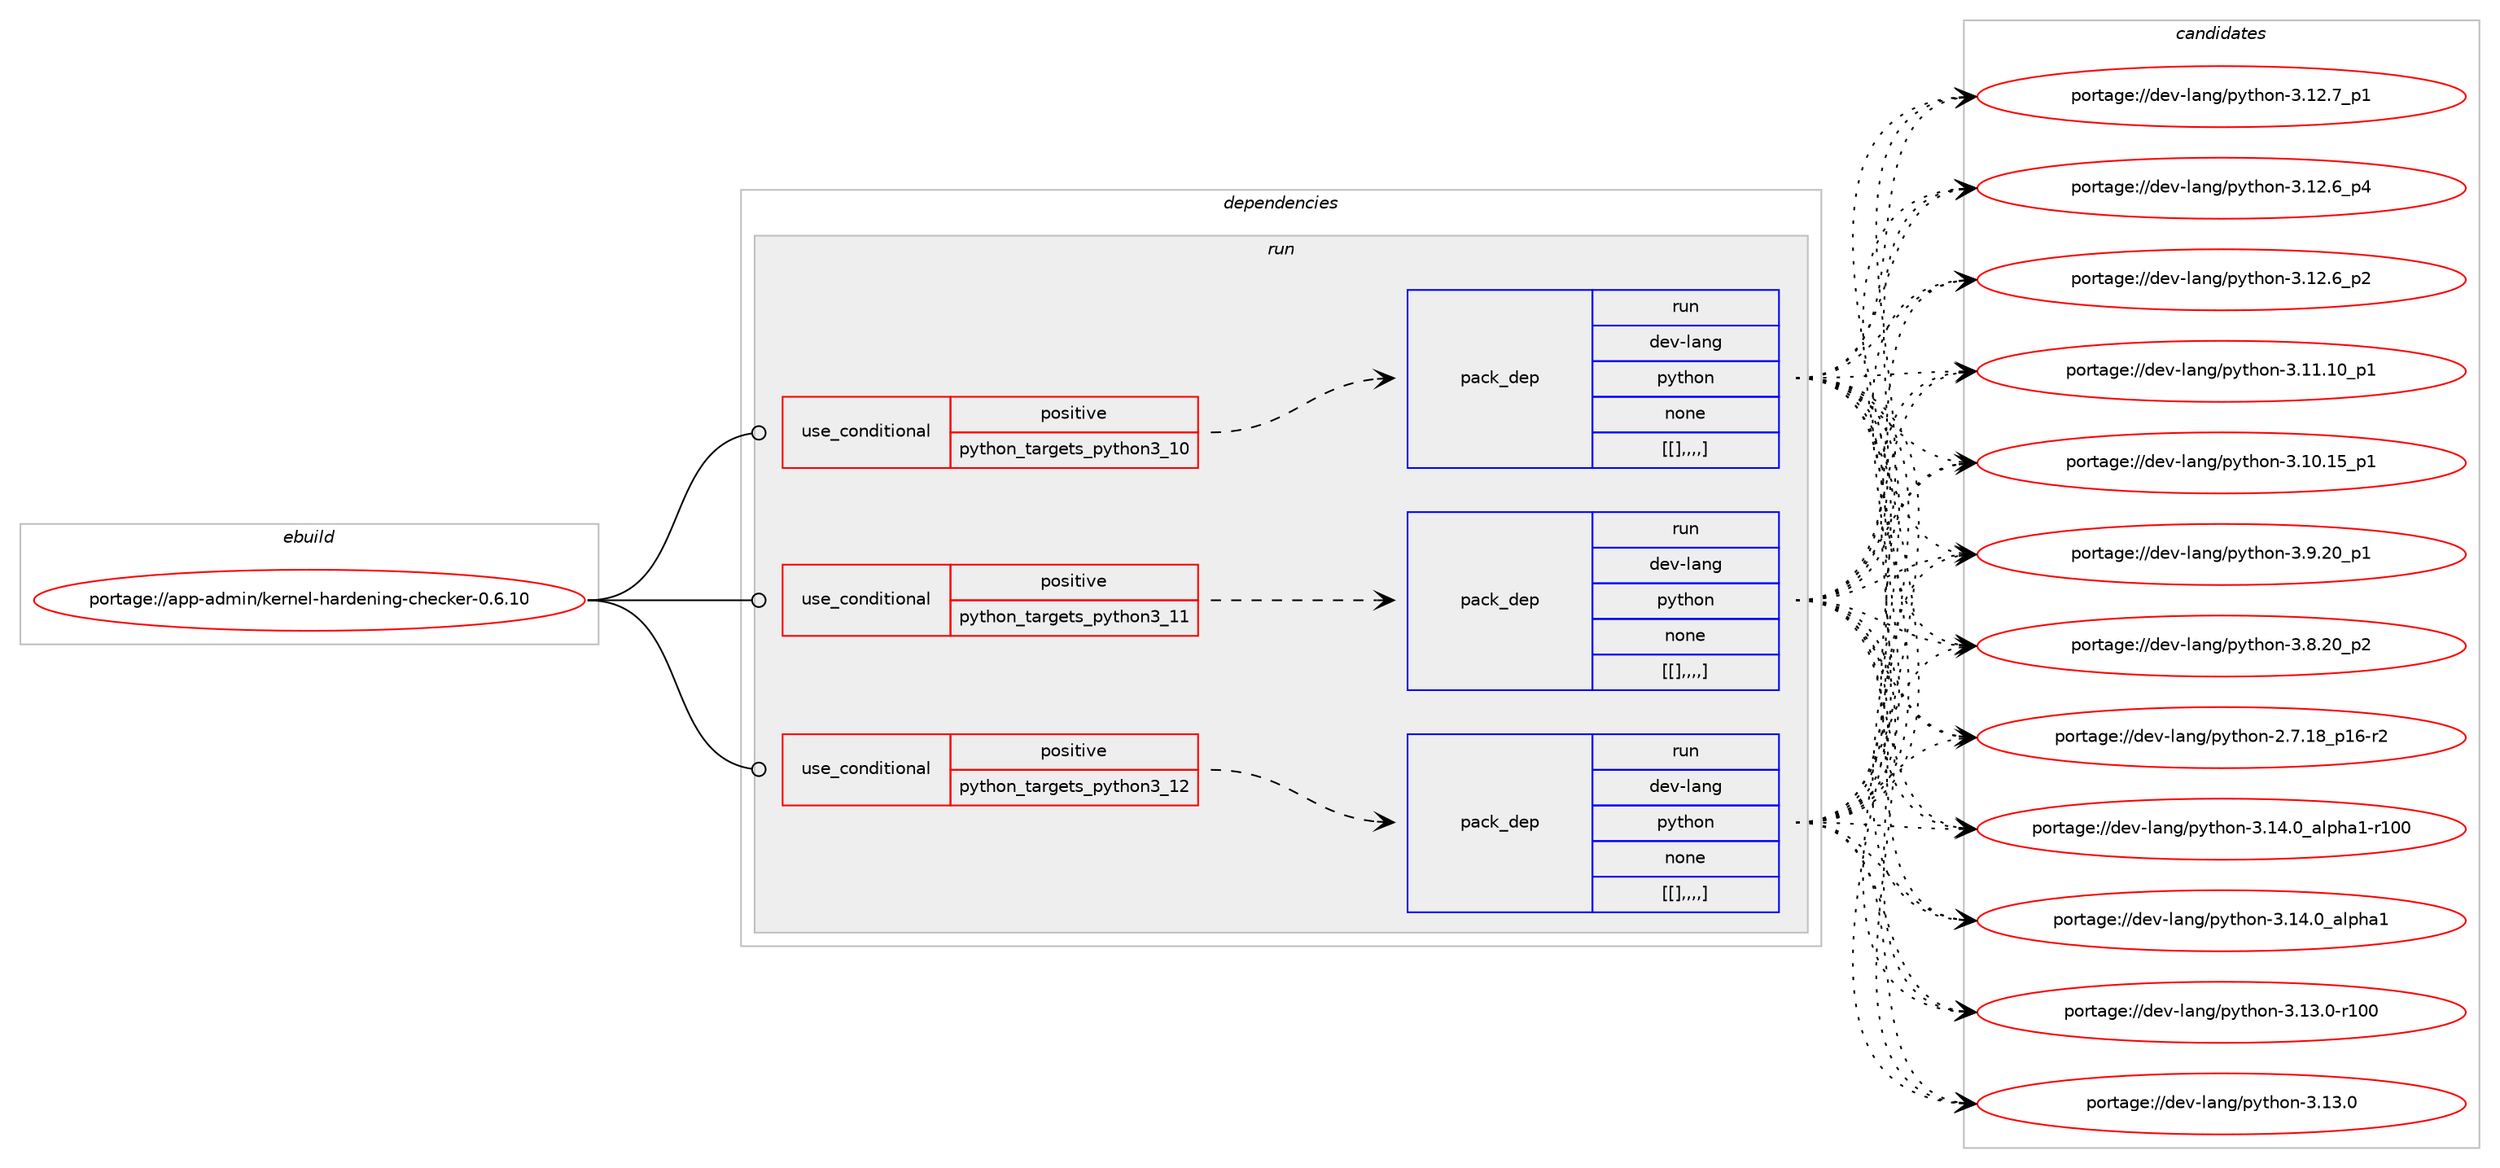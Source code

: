 digraph prolog {

# *************
# Graph options
# *************

newrank=true;
concentrate=true;
compound=true;
graph [rankdir=LR,fontname=Helvetica,fontsize=10,ranksep=1.5];#, ranksep=2.5, nodesep=0.2];
edge  [arrowhead=vee];
node  [fontname=Helvetica,fontsize=10];

# **********
# The ebuild
# **********

subgraph cluster_leftcol {
color=gray;
label=<<i>ebuild</i>>;
id [label="portage://app-admin/kernel-hardening-checker-0.6.10", color=red, width=4, href="../app-admin/kernel-hardening-checker-0.6.10.svg"];
}

# ****************
# The dependencies
# ****************

subgraph cluster_midcol {
color=gray;
label=<<i>dependencies</i>>;
subgraph cluster_compile {
fillcolor="#eeeeee";
style=filled;
label=<<i>compile</i>>;
}
subgraph cluster_compileandrun {
fillcolor="#eeeeee";
style=filled;
label=<<i>compile and run</i>>;
}
subgraph cluster_run {
fillcolor="#eeeeee";
style=filled;
label=<<i>run</i>>;
subgraph cond483 {
dependency2338 [label=<<TABLE BORDER="0" CELLBORDER="1" CELLSPACING="0" CELLPADDING="4"><TR><TD ROWSPAN="3" CELLPADDING="10">use_conditional</TD></TR><TR><TD>positive</TD></TR><TR><TD>python_targets_python3_10</TD></TR></TABLE>>, shape=none, color=red];
subgraph pack1861 {
dependency2356 [label=<<TABLE BORDER="0" CELLBORDER="1" CELLSPACING="0" CELLPADDING="4" WIDTH="220"><TR><TD ROWSPAN="6" CELLPADDING="30">pack_dep</TD></TR><TR><TD WIDTH="110">run</TD></TR><TR><TD>dev-lang</TD></TR><TR><TD>python</TD></TR><TR><TD>none</TD></TR><TR><TD>[[],,,,]</TD></TR></TABLE>>, shape=none, color=blue];
}
dependency2338:e -> dependency2356:w [weight=20,style="dashed",arrowhead="vee"];
}
id:e -> dependency2338:w [weight=20,style="solid",arrowhead="odot"];
subgraph cond492 {
dependency2381 [label=<<TABLE BORDER="0" CELLBORDER="1" CELLSPACING="0" CELLPADDING="4"><TR><TD ROWSPAN="3" CELLPADDING="10">use_conditional</TD></TR><TR><TD>positive</TD></TR><TR><TD>python_targets_python3_11</TD></TR></TABLE>>, shape=none, color=red];
subgraph pack1892 {
dependency2401 [label=<<TABLE BORDER="0" CELLBORDER="1" CELLSPACING="0" CELLPADDING="4" WIDTH="220"><TR><TD ROWSPAN="6" CELLPADDING="30">pack_dep</TD></TR><TR><TD WIDTH="110">run</TD></TR><TR><TD>dev-lang</TD></TR><TR><TD>python</TD></TR><TR><TD>none</TD></TR><TR><TD>[[],,,,]</TD></TR></TABLE>>, shape=none, color=blue];
}
dependency2381:e -> dependency2401:w [weight=20,style="dashed",arrowhead="vee"];
}
id:e -> dependency2381:w [weight=20,style="solid",arrowhead="odot"];
subgraph cond508 {
dependency2429 [label=<<TABLE BORDER="0" CELLBORDER="1" CELLSPACING="0" CELLPADDING="4"><TR><TD ROWSPAN="3" CELLPADDING="10">use_conditional</TD></TR><TR><TD>positive</TD></TR><TR><TD>python_targets_python3_12</TD></TR></TABLE>>, shape=none, color=red];
subgraph pack1922 {
dependency2433 [label=<<TABLE BORDER="0" CELLBORDER="1" CELLSPACING="0" CELLPADDING="4" WIDTH="220"><TR><TD ROWSPAN="6" CELLPADDING="30">pack_dep</TD></TR><TR><TD WIDTH="110">run</TD></TR><TR><TD>dev-lang</TD></TR><TR><TD>python</TD></TR><TR><TD>none</TD></TR><TR><TD>[[],,,,]</TD></TR></TABLE>>, shape=none, color=blue];
}
dependency2429:e -> dependency2433:w [weight=20,style="dashed",arrowhead="vee"];
}
id:e -> dependency2429:w [weight=20,style="solid",arrowhead="odot"];
}
}

# **************
# The candidates
# **************

subgraph cluster_choices {
rank=same;
color=gray;
label=<<i>candidates</i>>;

subgraph choice1632 {
color=black;
nodesep=1;
choice100101118451089711010347112121116104111110455146495246489597108112104974945114494848 [label="portage://dev-lang/python-3.14.0_alpha1-r100", color=red, width=4,href="../dev-lang/python-3.14.0_alpha1-r100.svg"];
choice1001011184510897110103471121211161041111104551464952464895971081121049749 [label="portage://dev-lang/python-3.14.0_alpha1", color=red, width=4,href="../dev-lang/python-3.14.0_alpha1.svg"];
choice1001011184510897110103471121211161041111104551464951464845114494848 [label="portage://dev-lang/python-3.13.0-r100", color=red, width=4,href="../dev-lang/python-3.13.0-r100.svg"];
choice10010111845108971101034711212111610411111045514649514648 [label="portage://dev-lang/python-3.13.0", color=red, width=4,href="../dev-lang/python-3.13.0.svg"];
choice100101118451089711010347112121116104111110455146495046559511249 [label="portage://dev-lang/python-3.12.7_p1", color=red, width=4,href="../dev-lang/python-3.12.7_p1.svg"];
choice100101118451089711010347112121116104111110455146495046549511252 [label="portage://dev-lang/python-3.12.6_p4", color=red, width=4,href="../dev-lang/python-3.12.6_p4.svg"];
choice100101118451089711010347112121116104111110455146495046549511250 [label="portage://dev-lang/python-3.12.6_p2", color=red, width=4,href="../dev-lang/python-3.12.6_p2.svg"];
choice10010111845108971101034711212111610411111045514649494649489511249 [label="portage://dev-lang/python-3.11.10_p1", color=red, width=4,href="../dev-lang/python-3.11.10_p1.svg"];
choice10010111845108971101034711212111610411111045514649484649539511249 [label="portage://dev-lang/python-3.10.15_p1", color=red, width=4,href="../dev-lang/python-3.10.15_p1.svg"];
choice100101118451089711010347112121116104111110455146574650489511249 [label="portage://dev-lang/python-3.9.20_p1", color=red, width=4,href="../dev-lang/python-3.9.20_p1.svg"];
choice100101118451089711010347112121116104111110455146564650489511250 [label="portage://dev-lang/python-3.8.20_p2", color=red, width=4,href="../dev-lang/python-3.8.20_p2.svg"];
choice100101118451089711010347112121116104111110455046554649569511249544511450 [label="portage://dev-lang/python-2.7.18_p16-r2", color=red, width=4,href="../dev-lang/python-2.7.18_p16-r2.svg"];
dependency2356:e -> choice100101118451089711010347112121116104111110455146495246489597108112104974945114494848:w [style=dotted,weight="100"];
dependency2356:e -> choice1001011184510897110103471121211161041111104551464952464895971081121049749:w [style=dotted,weight="100"];
dependency2356:e -> choice1001011184510897110103471121211161041111104551464951464845114494848:w [style=dotted,weight="100"];
dependency2356:e -> choice10010111845108971101034711212111610411111045514649514648:w [style=dotted,weight="100"];
dependency2356:e -> choice100101118451089711010347112121116104111110455146495046559511249:w [style=dotted,weight="100"];
dependency2356:e -> choice100101118451089711010347112121116104111110455146495046549511252:w [style=dotted,weight="100"];
dependency2356:e -> choice100101118451089711010347112121116104111110455146495046549511250:w [style=dotted,weight="100"];
dependency2356:e -> choice10010111845108971101034711212111610411111045514649494649489511249:w [style=dotted,weight="100"];
dependency2356:e -> choice10010111845108971101034711212111610411111045514649484649539511249:w [style=dotted,weight="100"];
dependency2356:e -> choice100101118451089711010347112121116104111110455146574650489511249:w [style=dotted,weight="100"];
dependency2356:e -> choice100101118451089711010347112121116104111110455146564650489511250:w [style=dotted,weight="100"];
dependency2356:e -> choice100101118451089711010347112121116104111110455046554649569511249544511450:w [style=dotted,weight="100"];
}
subgraph choice1640 {
color=black;
nodesep=1;
choice100101118451089711010347112121116104111110455146495246489597108112104974945114494848 [label="portage://dev-lang/python-3.14.0_alpha1-r100", color=red, width=4,href="../dev-lang/python-3.14.0_alpha1-r100.svg"];
choice1001011184510897110103471121211161041111104551464952464895971081121049749 [label="portage://dev-lang/python-3.14.0_alpha1", color=red, width=4,href="../dev-lang/python-3.14.0_alpha1.svg"];
choice1001011184510897110103471121211161041111104551464951464845114494848 [label="portage://dev-lang/python-3.13.0-r100", color=red, width=4,href="../dev-lang/python-3.13.0-r100.svg"];
choice10010111845108971101034711212111610411111045514649514648 [label="portage://dev-lang/python-3.13.0", color=red, width=4,href="../dev-lang/python-3.13.0.svg"];
choice100101118451089711010347112121116104111110455146495046559511249 [label="portage://dev-lang/python-3.12.7_p1", color=red, width=4,href="../dev-lang/python-3.12.7_p1.svg"];
choice100101118451089711010347112121116104111110455146495046549511252 [label="portage://dev-lang/python-3.12.6_p4", color=red, width=4,href="../dev-lang/python-3.12.6_p4.svg"];
choice100101118451089711010347112121116104111110455146495046549511250 [label="portage://dev-lang/python-3.12.6_p2", color=red, width=4,href="../dev-lang/python-3.12.6_p2.svg"];
choice10010111845108971101034711212111610411111045514649494649489511249 [label="portage://dev-lang/python-3.11.10_p1", color=red, width=4,href="../dev-lang/python-3.11.10_p1.svg"];
choice10010111845108971101034711212111610411111045514649484649539511249 [label="portage://dev-lang/python-3.10.15_p1", color=red, width=4,href="../dev-lang/python-3.10.15_p1.svg"];
choice100101118451089711010347112121116104111110455146574650489511249 [label="portage://dev-lang/python-3.9.20_p1", color=red, width=4,href="../dev-lang/python-3.9.20_p1.svg"];
choice100101118451089711010347112121116104111110455146564650489511250 [label="portage://dev-lang/python-3.8.20_p2", color=red, width=4,href="../dev-lang/python-3.8.20_p2.svg"];
choice100101118451089711010347112121116104111110455046554649569511249544511450 [label="portage://dev-lang/python-2.7.18_p16-r2", color=red, width=4,href="../dev-lang/python-2.7.18_p16-r2.svg"];
dependency2401:e -> choice100101118451089711010347112121116104111110455146495246489597108112104974945114494848:w [style=dotted,weight="100"];
dependency2401:e -> choice1001011184510897110103471121211161041111104551464952464895971081121049749:w [style=dotted,weight="100"];
dependency2401:e -> choice1001011184510897110103471121211161041111104551464951464845114494848:w [style=dotted,weight="100"];
dependency2401:e -> choice10010111845108971101034711212111610411111045514649514648:w [style=dotted,weight="100"];
dependency2401:e -> choice100101118451089711010347112121116104111110455146495046559511249:w [style=dotted,weight="100"];
dependency2401:e -> choice100101118451089711010347112121116104111110455146495046549511252:w [style=dotted,weight="100"];
dependency2401:e -> choice100101118451089711010347112121116104111110455146495046549511250:w [style=dotted,weight="100"];
dependency2401:e -> choice10010111845108971101034711212111610411111045514649494649489511249:w [style=dotted,weight="100"];
dependency2401:e -> choice10010111845108971101034711212111610411111045514649484649539511249:w [style=dotted,weight="100"];
dependency2401:e -> choice100101118451089711010347112121116104111110455146574650489511249:w [style=dotted,weight="100"];
dependency2401:e -> choice100101118451089711010347112121116104111110455146564650489511250:w [style=dotted,weight="100"];
dependency2401:e -> choice100101118451089711010347112121116104111110455046554649569511249544511450:w [style=dotted,weight="100"];
}
subgraph choice1654 {
color=black;
nodesep=1;
choice100101118451089711010347112121116104111110455146495246489597108112104974945114494848 [label="portage://dev-lang/python-3.14.0_alpha1-r100", color=red, width=4,href="../dev-lang/python-3.14.0_alpha1-r100.svg"];
choice1001011184510897110103471121211161041111104551464952464895971081121049749 [label="portage://dev-lang/python-3.14.0_alpha1", color=red, width=4,href="../dev-lang/python-3.14.0_alpha1.svg"];
choice1001011184510897110103471121211161041111104551464951464845114494848 [label="portage://dev-lang/python-3.13.0-r100", color=red, width=4,href="../dev-lang/python-3.13.0-r100.svg"];
choice10010111845108971101034711212111610411111045514649514648 [label="portage://dev-lang/python-3.13.0", color=red, width=4,href="../dev-lang/python-3.13.0.svg"];
choice100101118451089711010347112121116104111110455146495046559511249 [label="portage://dev-lang/python-3.12.7_p1", color=red, width=4,href="../dev-lang/python-3.12.7_p1.svg"];
choice100101118451089711010347112121116104111110455146495046549511252 [label="portage://dev-lang/python-3.12.6_p4", color=red, width=4,href="../dev-lang/python-3.12.6_p4.svg"];
choice100101118451089711010347112121116104111110455146495046549511250 [label="portage://dev-lang/python-3.12.6_p2", color=red, width=4,href="../dev-lang/python-3.12.6_p2.svg"];
choice10010111845108971101034711212111610411111045514649494649489511249 [label="portage://dev-lang/python-3.11.10_p1", color=red, width=4,href="../dev-lang/python-3.11.10_p1.svg"];
choice10010111845108971101034711212111610411111045514649484649539511249 [label="portage://dev-lang/python-3.10.15_p1", color=red, width=4,href="../dev-lang/python-3.10.15_p1.svg"];
choice100101118451089711010347112121116104111110455146574650489511249 [label="portage://dev-lang/python-3.9.20_p1", color=red, width=4,href="../dev-lang/python-3.9.20_p1.svg"];
choice100101118451089711010347112121116104111110455146564650489511250 [label="portage://dev-lang/python-3.8.20_p2", color=red, width=4,href="../dev-lang/python-3.8.20_p2.svg"];
choice100101118451089711010347112121116104111110455046554649569511249544511450 [label="portage://dev-lang/python-2.7.18_p16-r2", color=red, width=4,href="../dev-lang/python-2.7.18_p16-r2.svg"];
dependency2433:e -> choice100101118451089711010347112121116104111110455146495246489597108112104974945114494848:w [style=dotted,weight="100"];
dependency2433:e -> choice1001011184510897110103471121211161041111104551464952464895971081121049749:w [style=dotted,weight="100"];
dependency2433:e -> choice1001011184510897110103471121211161041111104551464951464845114494848:w [style=dotted,weight="100"];
dependency2433:e -> choice10010111845108971101034711212111610411111045514649514648:w [style=dotted,weight="100"];
dependency2433:e -> choice100101118451089711010347112121116104111110455146495046559511249:w [style=dotted,weight="100"];
dependency2433:e -> choice100101118451089711010347112121116104111110455146495046549511252:w [style=dotted,weight="100"];
dependency2433:e -> choice100101118451089711010347112121116104111110455146495046549511250:w [style=dotted,weight="100"];
dependency2433:e -> choice10010111845108971101034711212111610411111045514649494649489511249:w [style=dotted,weight="100"];
dependency2433:e -> choice10010111845108971101034711212111610411111045514649484649539511249:w [style=dotted,weight="100"];
dependency2433:e -> choice100101118451089711010347112121116104111110455146574650489511249:w [style=dotted,weight="100"];
dependency2433:e -> choice100101118451089711010347112121116104111110455146564650489511250:w [style=dotted,weight="100"];
dependency2433:e -> choice100101118451089711010347112121116104111110455046554649569511249544511450:w [style=dotted,weight="100"];
}
}

}
